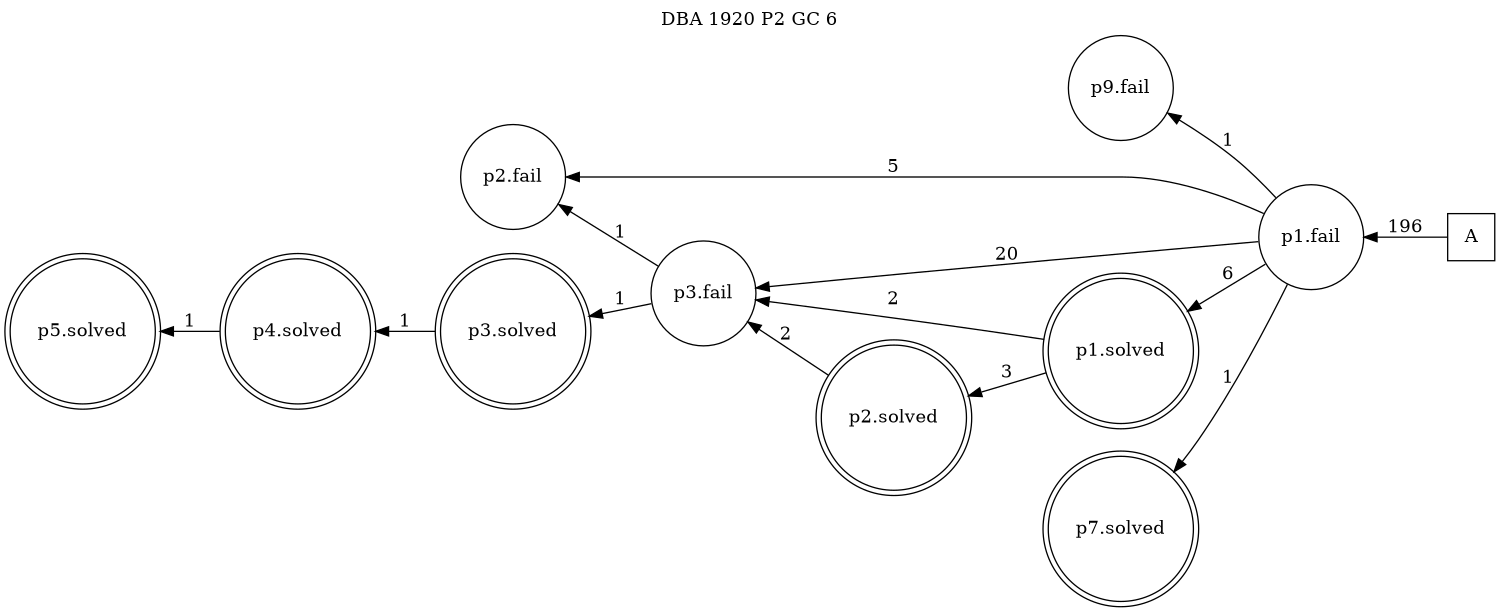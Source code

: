 digraph DBA_1920_P2_GC_6_LOW {
labelloc="tl"
label= " DBA 1920 P2 GC 6 "
rankdir="RL";
graph [ size=" 10 , 10 !"]

"A" [shape="square" label="A"]
"p1.fail" [shape="circle" label="p1.fail"]
"p9.fail" [shape="circle" label="p9.fail"]
"p2.fail" [shape="circle" label="p2.fail"]
"p3.fail" [shape="circle" label="p3.fail"]
"p1.solved" [shape="doublecircle" label="p1.solved"]
"p2.solved" [shape="doublecircle" label="p2.solved"]
"p3.solved" [shape="doublecircle" label="p3.solved"]
"p4.solved" [shape="doublecircle" label="p4.solved"]
"p5.solved" [shape="doublecircle" label="p5.solved"]
"p7.solved" [shape="doublecircle" label="p7.solved"]
"A" -> "p1.fail" [ label=196]
"p1.fail" -> "p9.fail" [ label=1]
"p1.fail" -> "p2.fail" [ label=5]
"p1.fail" -> "p3.fail" [ label=20]
"p1.fail" -> "p1.solved" [ label=6]
"p1.fail" -> "p7.solved" [ label=1]
"p3.fail" -> "p2.fail" [ label=1]
"p3.fail" -> "p3.solved" [ label=1]
"p1.solved" -> "p3.fail" [ label=2]
"p1.solved" -> "p2.solved" [ label=3]
"p2.solved" -> "p3.fail" [ label=2]
"p3.solved" -> "p4.solved" [ label=1]
"p4.solved" -> "p5.solved" [ label=1]
}
